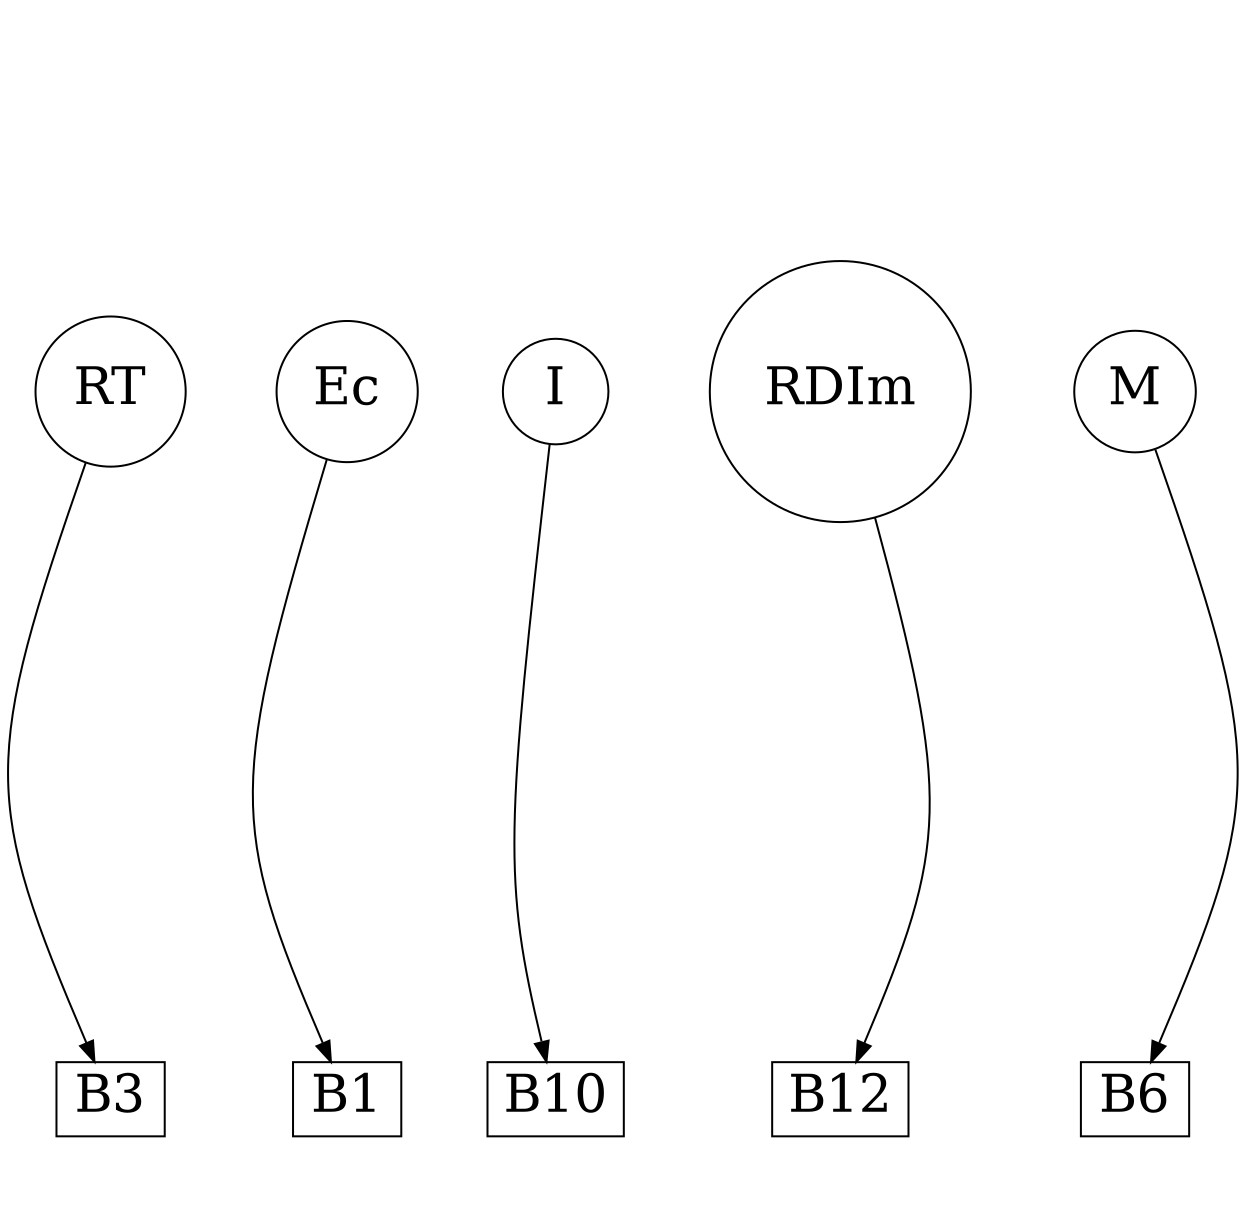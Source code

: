 strict digraph G {
remincross="true";
ratio="fill";
splines="curved";
overlap="true";
size="8.3,8.3";
RT [shape="circle", fontsize=26, pos="80.0,240.0!"];
Ec [shape="circle", fontsize=26, pos="-40.0,320.0!"];
I [shape="circle", fontsize=26, pos="240.0,120.0!"];
B12 [shape="box", fontsize=26, pos="280.0,0.0!"];
B10 [shape="box", fontsize=26, pos="160.0,80.0!"];
B6 [shape="box", fontsize=26, pos="260.0,240.0!"];
B3 [shape="box", fontsize=26, pos="200.0,280.0!"];
B1 [shape="box", fontsize=26, pos="-40.0,200.0!"];
RDIm [shape="circle", fontsize=26, pos="300.0,80.0!"];
M [shape="circle", fontsize=26, pos="260.0,360.0!"];
I -> B10;
Ec -> B1;
M -> B6;
RDIm -> B12;
RT -> B3;
}
